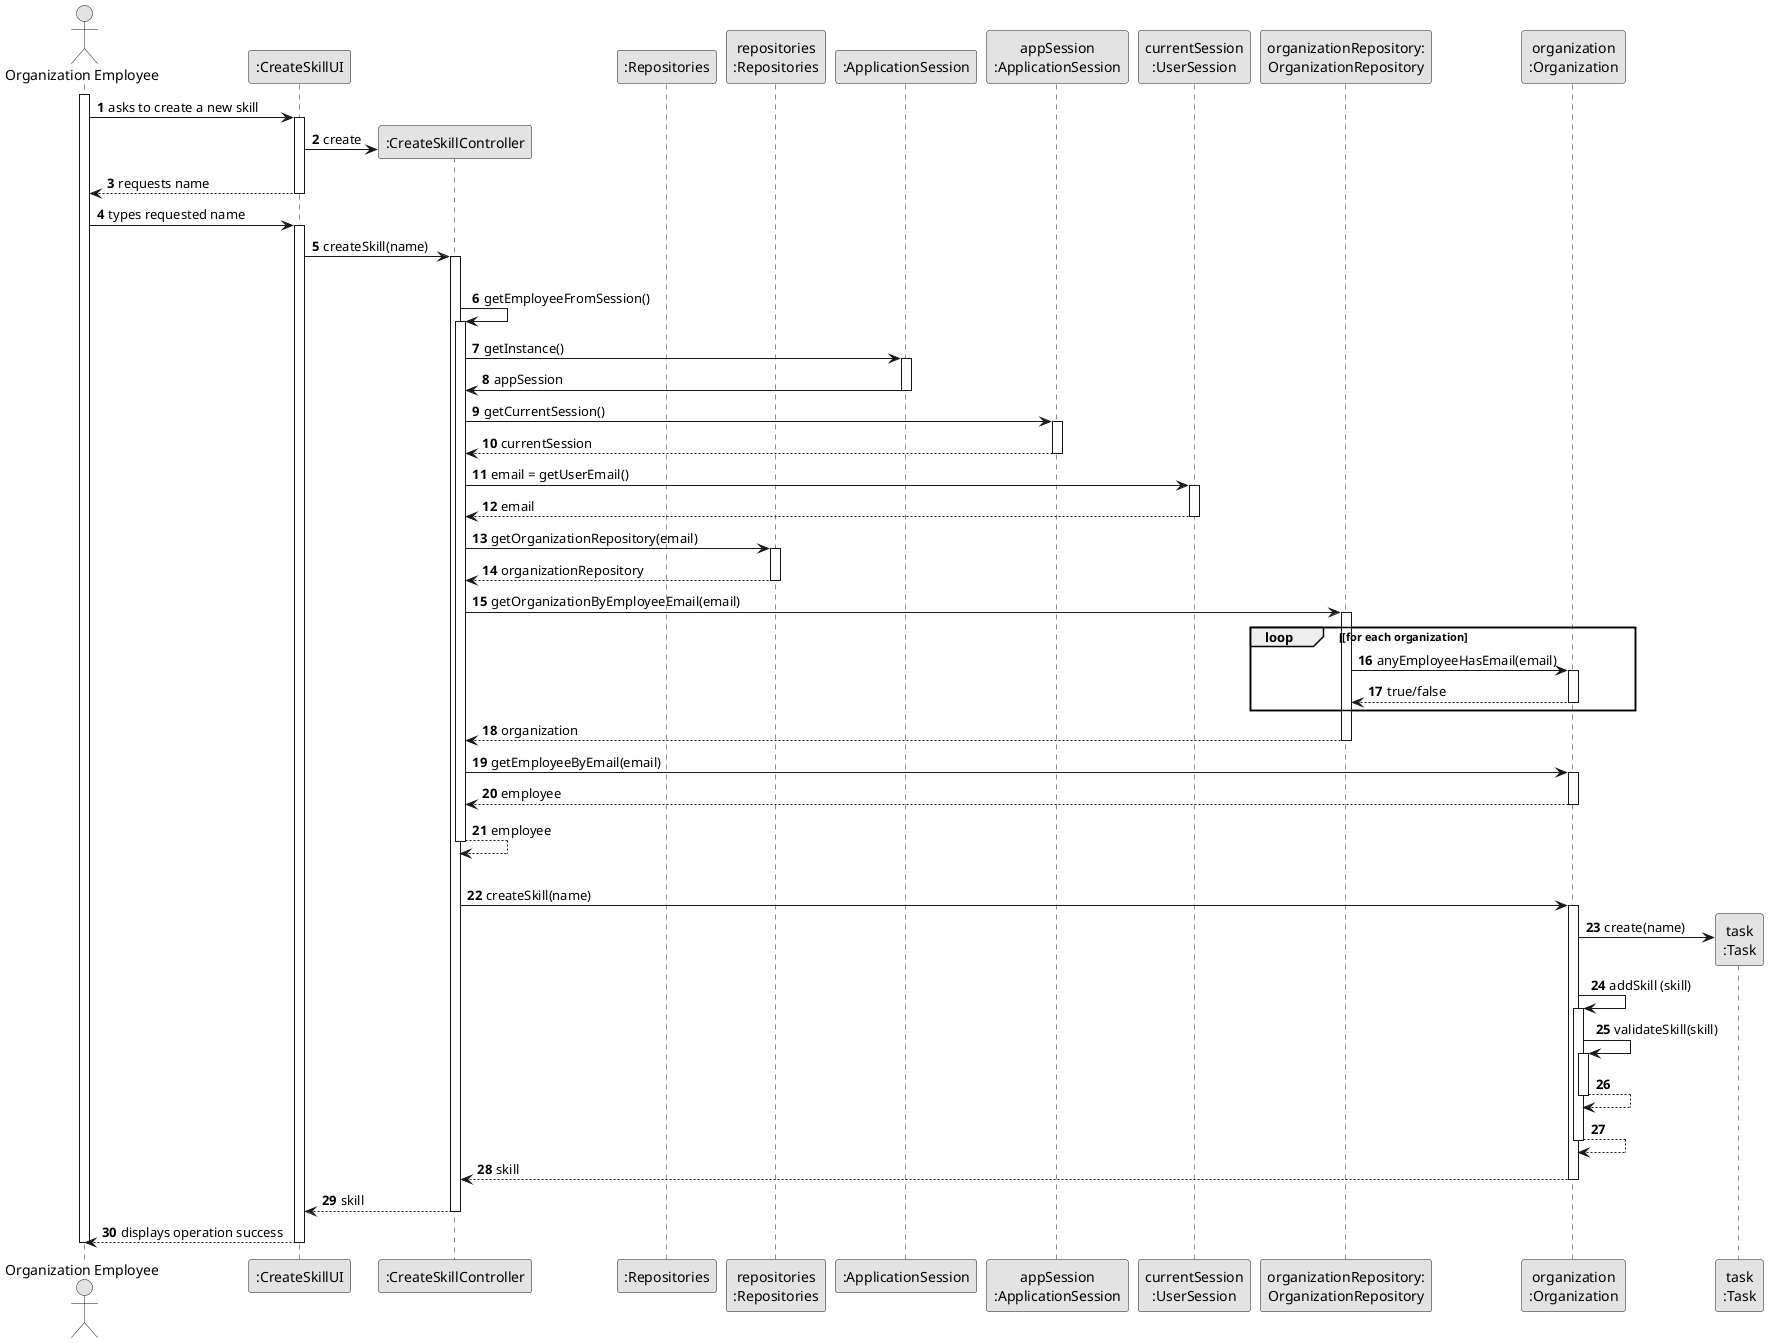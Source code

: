 @startuml
skinparam monochrome true
skinparam packageStyle rectangle
skinparam shadowing false

autonumber

'hide footbox
actor "Organization Employee" as ADM
participant ":CreateSkillUI" as UI
participant ":CreateSkillController" as CTRL
participant ":Repositories" as RepositorySingleton
participant "repositories\n:Repositories" as PLAT
participant ":ApplicationSession" as _APP
participant "appSession\n:ApplicationSession" as APP
participant "currentSession\n:UserSession" as SESSAO
participant "organizationRepository:\nOrganizationRepository" as OrganizationRepository
participant "organization\n:Organization" as ORG
participant "task\n:Task" as TAREFA

activate ADM

        ADM -> UI : asks to create a new skill

        activate UI

'            UI --> ADM : requests data (name)
            'create CTRL
            UI -> CTRL** : create


    UI --> ADM : requests name
    deactivate UI

    ADM -> UI : types requested name
    activate UI

        UI -> CTRL : createSkill(name)
        activate CTRL

            |||
            CTRL -> CTRL : getEmployeeFromSession()
            activate CTRL

                CTRL -> _APP: getInstance()
                activate _APP
                    _APP -> CTRL: appSession
                deactivate _APP


                CTRL -> APP: getCurrentSession()
                activate APP

                    APP --> CTRL: currentSession
                deactivate APP

                CTRL -> SESSAO: email = getUserEmail()
                activate SESSAO

                    SESSAO --> CTRL: email
                deactivate SESSAO


                CTRL -> PLAT: getOrganizationRepository(email)
                activate PLAT

                    PLAT --> CTRL: organizationRepository
                deactivate PLAT


                CTRL -> OrganizationRepository: getOrganizationByEmployeeEmail(email)
                activate OrganizationRepository

                    loop [for each organization
                        OrganizationRepository -> ORG : anyEmployeeHasEmail(email)
                        activate ORG

                             ORG --> OrganizationRepository : true/false
                        deactivate ORG
                    end
                    OrganizationRepository --> CTRL : organization
                deactivate OrganizationRepository

                CTRL -> ORG: getEmployeeByEmail(email)
                activate ORG

                    ORG --> CTRL : employee
                deactivate ORG

                CTRL --> CTRL : employee
            deactivate CTRL

            |||
            CTRL -> ORG: createSkill(name)
            activate ORG

                ORG -> TAREFA**: create(name)
                ORG -> ORG: addSkill (skill)


                activate ORG
                    ORG -> ORG: validateSkill(skill)
                    activate ORG
                        ORG --> ORG
                    deactivate ORG

                    ORG --> ORG
                deactivate ORG

                ORG --> CTRL : skill

            deactivate ORG

            CTRL --> UI: skill
            deactivate CTRL
            UI --> ADM: displays operation success
    deactivate UI

deactivate ADM

@enduml